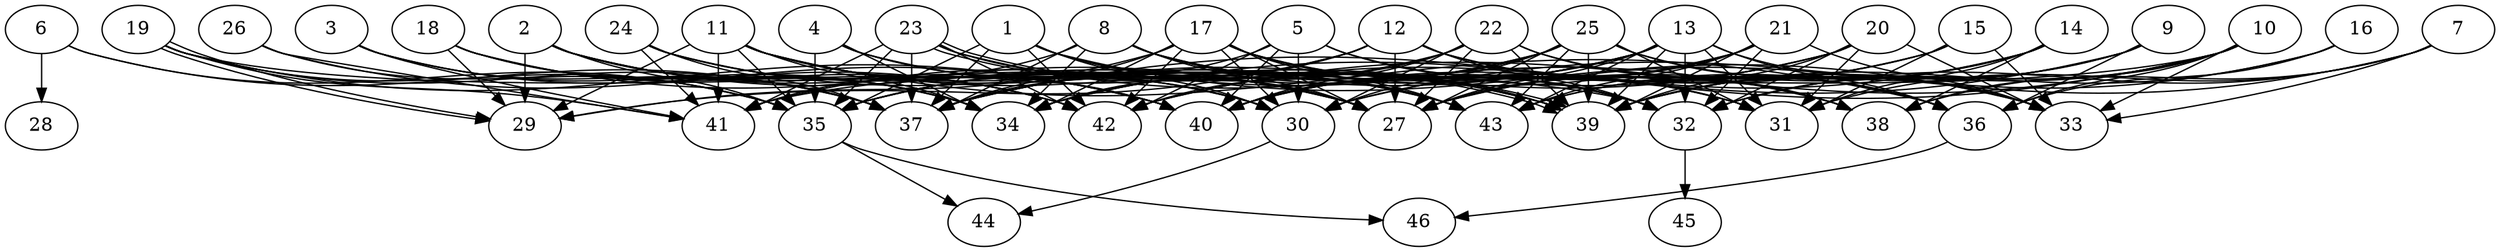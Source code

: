 // DAG (tier=3-complex, mode=data, n=46, ccr=0.533, fat=0.737, density=0.613, regular=0.292, jump=0.273, mindata=4194304, maxdata=33554432)
// DAG automatically generated by daggen at Sun Aug 24 16:33:35 2025
// /home/ermia/Project/Environments/daggen/bin/daggen --dot --ccr 0.533 --fat 0.737 --regular 0.292 --density 0.613 --jump 0.273 --mindata 4194304 --maxdata 33554432 -n 46 
digraph G {
  1 [size="3453692519275938816", alpha="0.10", expect_size="1726846259637969408"]
  1 -> 27 [size ="6246450648317952"]
  1 -> 30 [size ="6246450648317952"]
  1 -> 33 [size ="6246450648317952"]
  1 -> 35 [size ="6246450648317952"]
  1 -> 37 [size ="6246450648317952"]
  1 -> 42 [size ="6246450648317952"]
  1 -> 43 [size ="6246450648317952"]
  2 [size="12783287759600701440", alpha="0.05", expect_size="6391643879800350720"]
  2 -> 27 [size ="6239127729078272"]
  2 -> 29 [size ="6239127729078272"]
  2 -> 30 [size ="6239127729078272"]
  2 -> 34 [size ="6239127729078272"]
  2 -> 35 [size ="6239127729078272"]
  2 -> 40 [size ="6239127729078272"]
  2 -> 42 [size ="6239127729078272"]
  3 [size="22547985531371002003456", alpha="0.07", expect_size="11273992765685501001728"]
  3 -> 34 [size ="6385013482323968"]
  3 -> 37 [size ="6385013482323968"]
  3 -> 41 [size ="6385013482323968"]
  3 -> 42 [size ="6385013482323968"]
  4 [size="263352768641354720", alpha="0.01", expect_size="131676384320677360"]
  4 -> 27 [size ="4124563428343808"]
  4 -> 30 [size ="4124563428343808"]
  4 -> 34 [size ="4124563428343808"]
  4 -> 35 [size ="4124563428343808"]
  4 -> 39 [size ="4124563428343808"]
  5 [size="3790158275325171073024", alpha="0.20", expect_size="1895079137662585536512"]
  5 -> 30 [size ="1944740018782208"]
  5 -> 31 [size ="1944740018782208"]
  5 -> 32 [size ="1944740018782208"]
  5 -> 37 [size ="1944740018782208"]
  5 -> 40 [size ="1944740018782208"]
  5 -> 42 [size ="1944740018782208"]
  6 [size="24448556125103336", alpha="0.18", expect_size="12224278062551668"]
  6 -> 28 [size ="1201726489100288"]
  6 -> 35 [size ="1201726489100288"]
  6 -> 37 [size ="1201726489100288"]
  7 [size="4689766125190239232", alpha="0.11", expect_size="2344883062595119616"]
  7 -> 30 [size ="6690842358054912"]
  7 -> 31 [size ="6690842358054912"]
  7 -> 32 [size ="6690842358054912"]
  7 -> 33 [size ="6690842358054912"]
  7 -> 38 [size ="6690842358054912"]
  8 [size="261138654980432986112", alpha="0.18", expect_size="130569327490216493056"]
  8 -> 27 [size ="326841676070912"]
  8 -> 31 [size ="326841676070912"]
  8 -> 32 [size ="326841676070912"]
  8 -> 34 [size ="326841676070912"]
  8 -> 37 [size ="326841676070912"]
  8 -> 41 [size ="326841676070912"]
  8 -> 43 [size ="326841676070912"]
  9 [size="1344548061014075392", alpha="0.19", expect_size="672274030507037696"]
  9 -> 32 [size ="484781045317632"]
  9 -> 34 [size ="484781045317632"]
  9 -> 36 [size ="484781045317632"]
  9 -> 39 [size ="484781045317632"]
  9 -> 43 [size ="484781045317632"]
  10 [size="7904231115321505742848", alpha="0.07", expect_size="3952115557660752871424"]
  10 -> 32 [size ="3174410403971072"]
  10 -> 33 [size ="3174410403971072"]
  10 -> 36 [size ="3174410403971072"]
  10 -> 37 [size ="3174410403971072"]
  10 -> 38 [size ="3174410403971072"]
  10 -> 39 [size ="3174410403971072"]
  10 -> 41 [size ="3174410403971072"]
  10 -> 42 [size ="3174410403971072"]
  11 [size="1026025899390227840", alpha="0.15", expect_size="513012949695113920"]
  11 -> 27 [size ="429446607667200"]
  11 -> 29 [size ="429446607667200"]
  11 -> 34 [size ="429446607667200"]
  11 -> 35 [size ="429446607667200"]
  11 -> 36 [size ="429446607667200"]
  11 -> 39 [size ="429446607667200"]
  11 -> 40 [size ="429446607667200"]
  11 -> 41 [size ="429446607667200"]
  11 -> 43 [size ="429446607667200"]
  12 [size="20536680325078337978368", alpha="0.04", expect_size="10268340162539168989184"]
  12 -> 27 [size ="5999432189345792"]
  12 -> 29 [size ="5999432189345792"]
  12 -> 32 [size ="5999432189345792"]
  12 -> 33 [size ="5999432189345792"]
  12 -> 34 [size ="5999432189345792"]
  12 -> 35 [size ="5999432189345792"]
  12 -> 38 [size ="5999432189345792"]
  13 [size="12357714647883372544", alpha="0.05", expect_size="6178857323941686272"]
  13 -> 27 [size ="8845206510108672"]
  13 -> 31 [size ="8845206510108672"]
  13 -> 32 [size ="8845206510108672"]
  13 -> 33 [size ="8845206510108672"]
  13 -> 34 [size ="8845206510108672"]
  13 -> 35 [size ="8845206510108672"]
  13 -> 36 [size ="8845206510108672"]
  13 -> 37 [size ="8845206510108672"]
  13 -> 39 [size ="8845206510108672"]
  13 -> 40 [size ="8845206510108672"]
  13 -> 43 [size ="8845206510108672"]
  14 [size="9433006822293761949696", alpha="0.08", expect_size="4716503411146880974848"]
  14 -> 27 [size ="3571550150197248"]
  14 -> 31 [size ="3571550150197248"]
  14 -> 38 [size ="3571550150197248"]
  14 -> 39 [size ="3571550150197248"]
  14 -> 42 [size ="3571550150197248"]
  14 -> 43 [size ="3571550150197248"]
  15 [size="28252324331631954362368", alpha="0.19", expect_size="14126162165815977181184"]
  15 -> 27 [size ="7420948923809792"]
  15 -> 30 [size ="7420948923809792"]
  15 -> 31 [size ="7420948923809792"]
  15 -> 33 [size ="7420948923809792"]
  15 -> 40 [size ="7420948923809792"]
  16 [size="180078633001103104", alpha="0.17", expect_size="90039316500551552"]
  16 -> 27 [size ="5284485826347008"]
  16 -> 36 [size ="5284485826347008"]
  16 -> 39 [size ="5284485826347008"]
  17 [size="4151297233368645632000", alpha="0.19", expect_size="2075648616684322816000"]
  17 -> 27 [size ="2066391184179200"]
  17 -> 29 [size ="2066391184179200"]
  17 -> 30 [size ="2066391184179200"]
  17 -> 31 [size ="2066391184179200"]
  17 -> 32 [size ="2066391184179200"]
  17 -> 34 [size ="2066391184179200"]
  17 -> 37 [size ="2066391184179200"]
  17 -> 39 [size ="2066391184179200"]
  17 -> 42 [size ="2066391184179200"]
  17 -> 43 [size ="2066391184179200"]
  18 [size="18651441803681820672", alpha="0.18", expect_size="9325720901840910336"]
  18 -> 27 [size ="6003470926610432"]
  18 -> 29 [size ="6003470926610432"]
  18 -> 34 [size ="6003470926610432"]
  18 -> 37 [size ="6003470926610432"]
  18 -> 42 [size ="6003470926610432"]
  19 [size="19403973077694637146112", alpha="0.11", expect_size="9701986538847318573056"]
  19 -> 29 [size ="5776752521510912"]
  19 -> 29 [size ="5776752521510912"]
  19 -> 32 [size ="5776752521510912"]
  19 -> 35 [size ="5776752521510912"]
  19 -> 37 [size ="5776752521510912"]
  19 -> 40 [size ="5776752521510912"]
  19 -> 41 [size ="5776752521510912"]
  20 [size="168114506118514720", alpha="0.15", expect_size="84057253059257360"]
  20 -> 31 [size ="5365220297932800"]
  20 -> 32 [size ="5365220297932800"]
  20 -> 33 [size ="5365220297932800"]
  20 -> 34 [size ="5365220297932800"]
  20 -> 37 [size ="5365220297932800"]
  20 -> 39 [size ="5365220297932800"]
  20 -> 40 [size ="5365220297932800"]
  21 [size="336753781308051392", alpha="0.07", expect_size="168376890654025696"]
  21 -> 27 [size ="5784680058060800"]
  21 -> 32 [size ="5784680058060800"]
  21 -> 33 [size ="5784680058060800"]
  21 -> 37 [size ="5784680058060800"]
  21 -> 39 [size ="5784680058060800"]
  21 -> 40 [size ="5784680058060800"]
  21 -> 43 [size ="5784680058060800"]
  22 [size="84876587523599344", alpha="0.12", expect_size="42438293761799672"]
  22 -> 27 [size ="4686780460695552"]
  22 -> 30 [size ="4686780460695552"]
  22 -> 35 [size ="4686780460695552"]
  22 -> 36 [size ="4686780460695552"]
  22 -> 38 [size ="4686780460695552"]
  22 -> 39 [size ="4686780460695552"]
  22 -> 40 [size ="4686780460695552"]
  22 -> 42 [size ="4686780460695552"]
  23 [size="24579871261507312418816", alpha="0.12", expect_size="12289935630753656209408"]
  23 -> 27 [size ="6763057132863488"]
  23 -> 35 [size ="6763057132863488"]
  23 -> 37 [size ="6763057132863488"]
  23 -> 38 [size ="6763057132863488"]
  23 -> 39 [size ="6763057132863488"]
  23 -> 39 [size ="6763057132863488"]
  23 -> 41 [size ="6763057132863488"]
  23 -> 42 [size ="6763057132863488"]
  24 [size="1087188143629366144", alpha="0.12", expect_size="543594071814683072"]
  24 -> 30 [size ="771806159962112"]
  24 -> 37 [size ="771806159962112"]
  24 -> 40 [size ="771806159962112"]
  24 -> 41 [size ="771806159962112"]
  24 -> 43 [size ="771806159962112"]
  25 [size="4257922966659253760", alpha="0.09", expect_size="2128961483329626880"]
  25 -> 27 [size ="4279258755104768"]
  25 -> 30 [size ="4279258755104768"]
  25 -> 31 [size ="4279258755104768"]
  25 -> 33 [size ="4279258755104768"]
  25 -> 35 [size ="4279258755104768"]
  25 -> 36 [size ="4279258755104768"]
  25 -> 39 [size ="4279258755104768"]
  25 -> 40 [size ="4279258755104768"]
  25 -> 41 [size ="4279258755104768"]
  25 -> 43 [size ="4279258755104768"]
  26 [size="44268325951277696", alpha="0.19", expect_size="22134162975638848"]
  26 -> 35 [size ="811241777922048"]
  26 -> 40 [size ="811241777922048"]
  26 -> 41 [size ="811241777922048"]
  27 [size="409788160861277888", alpha="0.11", expect_size="204894080430638944"]
  28 [size="3676313391911091044352", alpha="0.03", expect_size="1838156695955545522176"]
  29 [size="16809659762371200", alpha="0.17", expect_size="8404829881185600"]
  30 [size="2988630546885100544", alpha="0.06", expect_size="1494315273442550272"]
  30 -> 44 [size ="2650385940480000"]
  31 [size="391173537232815040", alpha="0.04", expect_size="195586768616407520"]
  32 [size="49675475822342488", alpha="0.00", expect_size="24837737911171244"]
  32 -> 45 [size ="1839427655565312"]
  33 [size="89183040158705696", alpha="0.15", expect_size="44591520079352848"]
  34 [size="1483378072093564416", alpha="0.20", expect_size="741689036046782208"]
  35 [size="6248095157251460096", alpha="0.03", expect_size="3124047578625730048"]
  35 -> 44 [size ="5519053946880000"]
  35 -> 46 [size ="5519053946880000"]
  36 [size="8912978135279545344", alpha="0.14", expect_size="4456489067639772672"]
  36 -> 46 [size ="3238700628574208"]
  37 [size="34693295712810164", alpha="0.13", expect_size="17346647856405082"]
  38 [size="908106697879260416", alpha="0.01", expect_size="454053348939630208"]
  39 [size="24352958539991830528", alpha="0.07", expect_size="12176479269995915264"]
  40 [size="443067806319313216", alpha="0.15", expect_size="221533903159656608"]
  41 [size="100484011337511952", alpha="0.11", expect_size="50242005668755976"]
  42 [size="87558086787381888", alpha="0.07", expect_size="43779043393690944"]
  43 [size="7752836420327438286848", alpha="0.01", expect_size="3876418210163719143424"]
  44 [size="21740532049169317888", alpha="0.03", expect_size="10870266024584658944"]
  45 [size="4854066141173045248", alpha="0.13", expect_size="2427033070586522624"]
  46 [size="3091350745325475201024", alpha="0.07", expect_size="1545675372662737600512"]
}